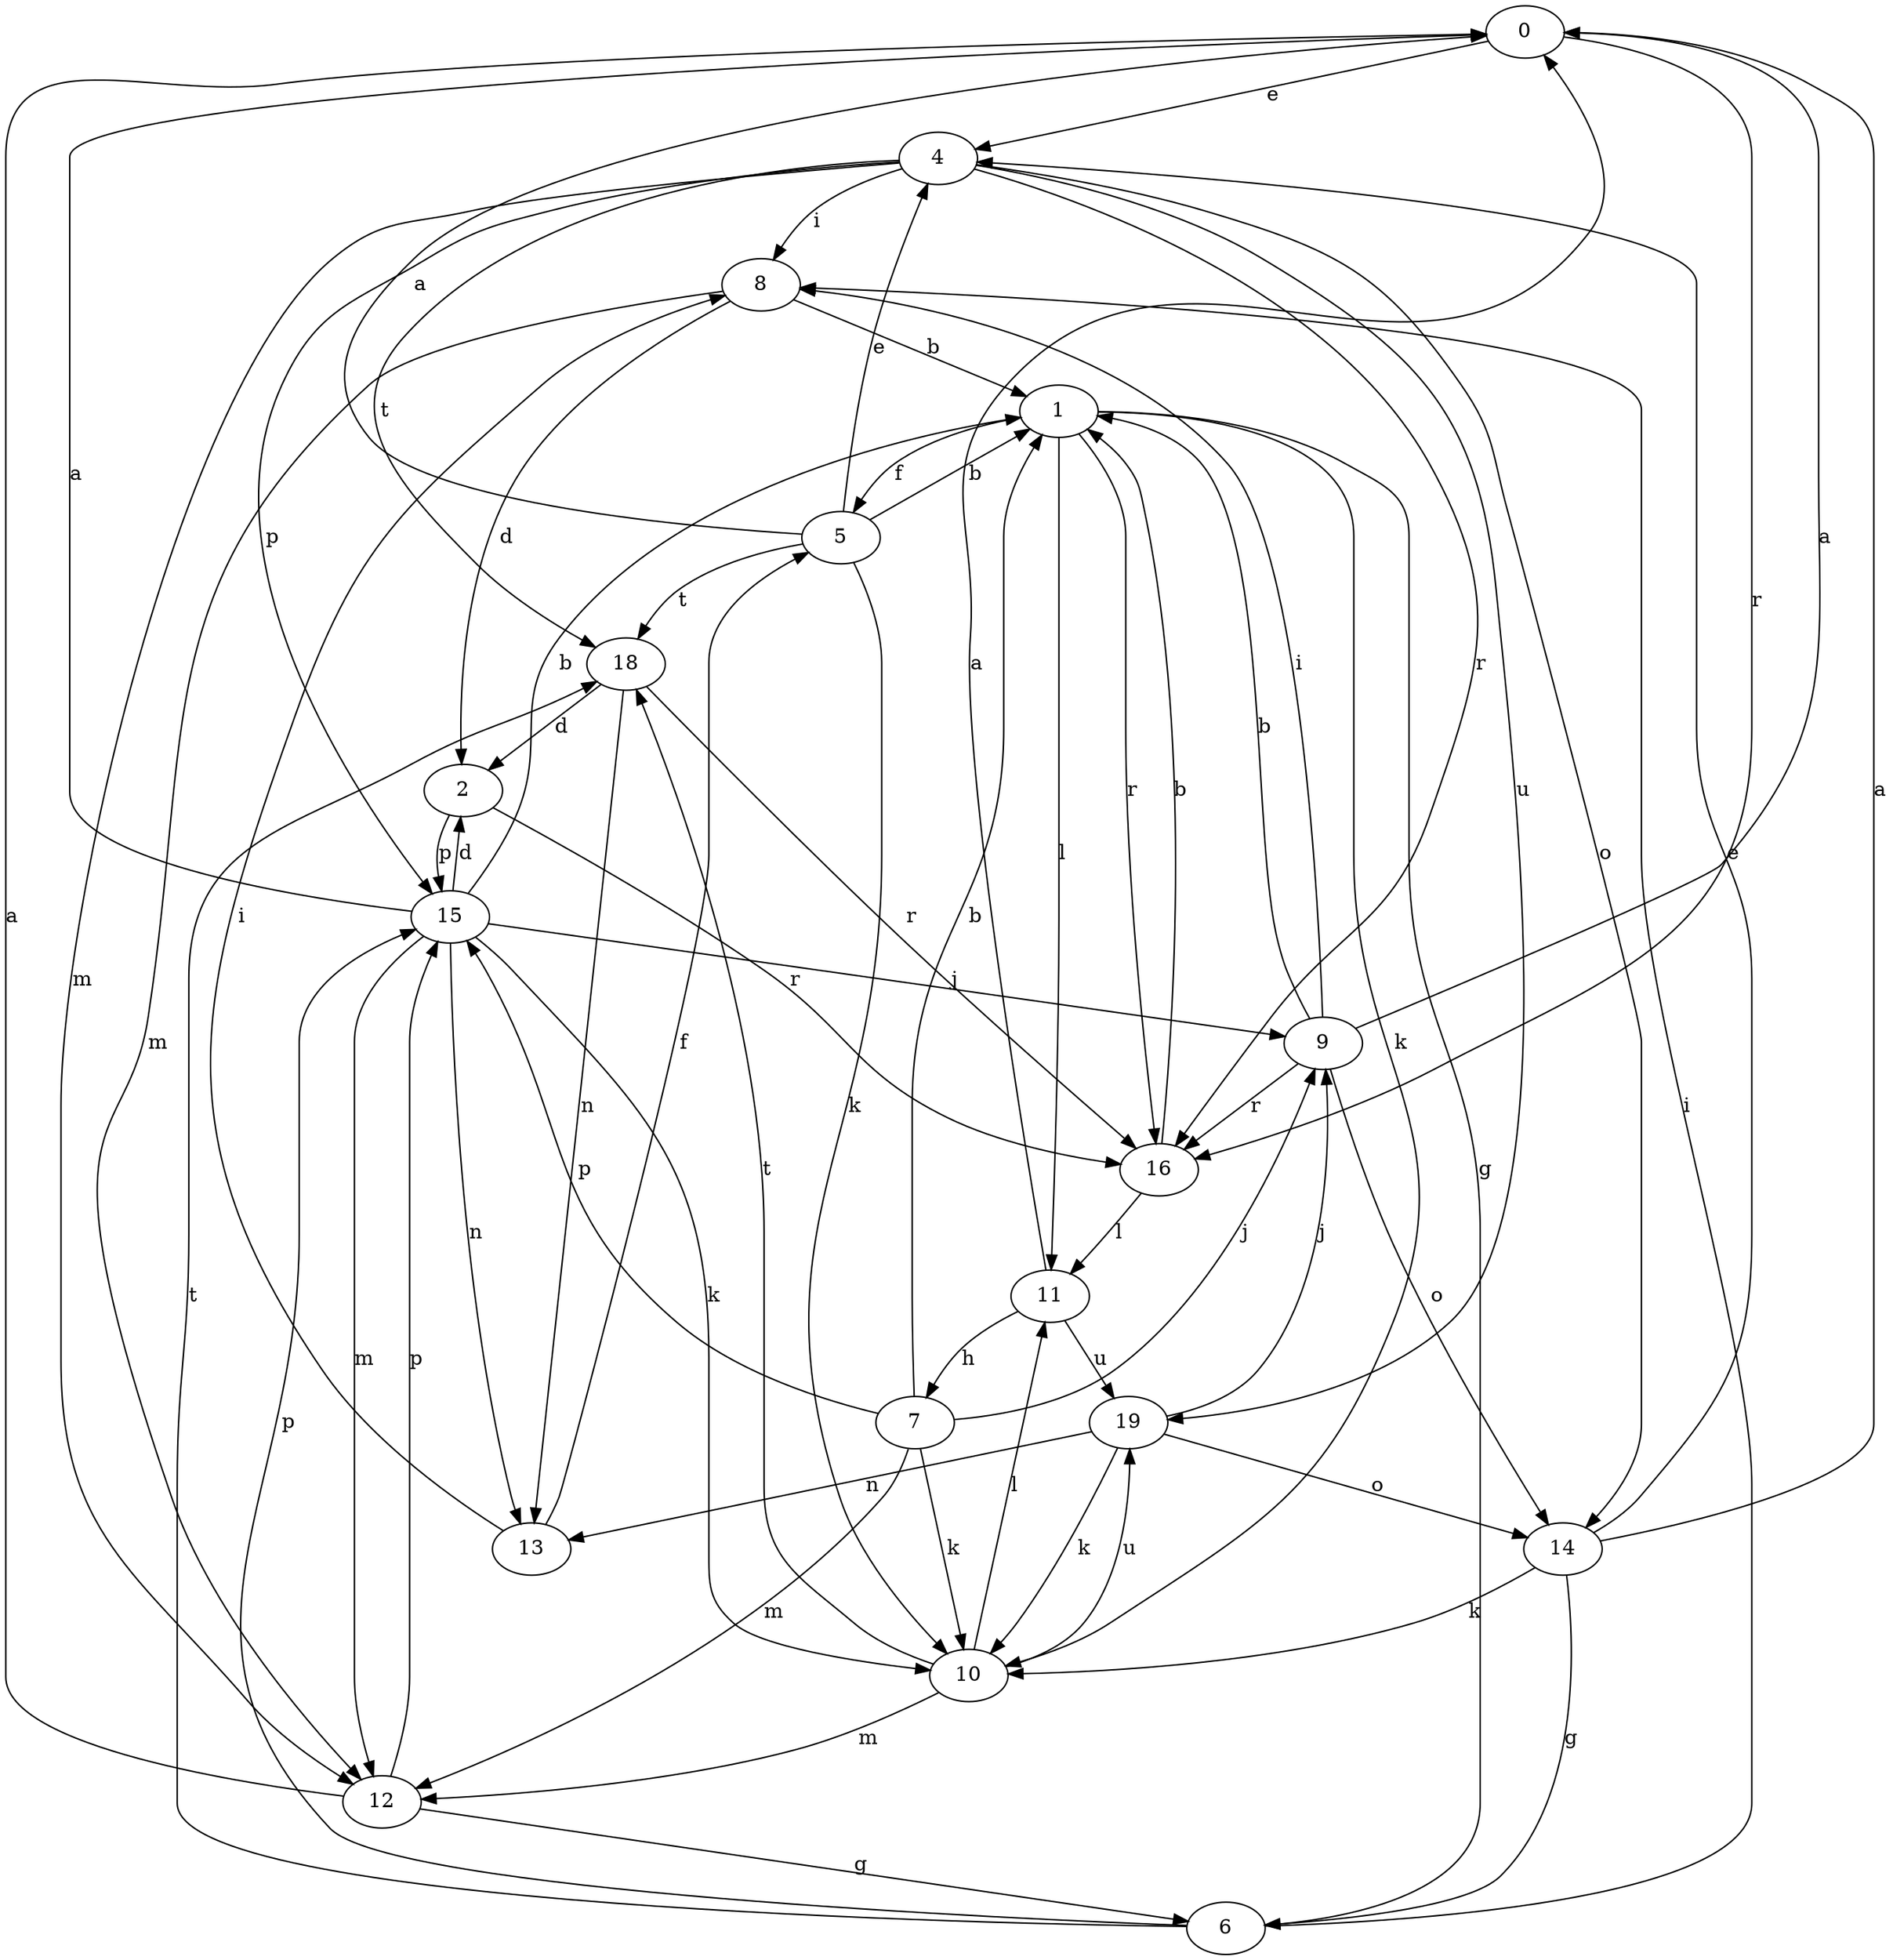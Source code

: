strict digraph  {
0;
1;
2;
4;
5;
6;
7;
8;
9;
10;
11;
12;
13;
14;
15;
16;
18;
19;
0 -> 4  [label=e];
0 -> 16  [label=r];
1 -> 5  [label=f];
1 -> 6  [label=g];
1 -> 10  [label=k];
1 -> 11  [label=l];
1 -> 16  [label=r];
2 -> 15  [label=p];
2 -> 16  [label=r];
4 -> 8  [label=i];
4 -> 12  [label=m];
4 -> 14  [label=o];
4 -> 15  [label=p];
4 -> 16  [label=r];
4 -> 18  [label=t];
4 -> 19  [label=u];
5 -> 0  [label=a];
5 -> 1  [label=b];
5 -> 4  [label=e];
5 -> 10  [label=k];
5 -> 18  [label=t];
6 -> 8  [label=i];
6 -> 15  [label=p];
6 -> 18  [label=t];
7 -> 1  [label=b];
7 -> 9  [label=j];
7 -> 10  [label=k];
7 -> 12  [label=m];
7 -> 15  [label=p];
8 -> 1  [label=b];
8 -> 2  [label=d];
8 -> 12  [label=m];
9 -> 0  [label=a];
9 -> 1  [label=b];
9 -> 8  [label=i];
9 -> 14  [label=o];
9 -> 16  [label=r];
10 -> 11  [label=l];
10 -> 12  [label=m];
10 -> 18  [label=t];
10 -> 19  [label=u];
11 -> 0  [label=a];
11 -> 7  [label=h];
11 -> 19  [label=u];
12 -> 0  [label=a];
12 -> 6  [label=g];
12 -> 15  [label=p];
13 -> 5  [label=f];
13 -> 8  [label=i];
14 -> 0  [label=a];
14 -> 4  [label=e];
14 -> 6  [label=g];
14 -> 10  [label=k];
15 -> 0  [label=a];
15 -> 1  [label=b];
15 -> 2  [label=d];
15 -> 9  [label=j];
15 -> 10  [label=k];
15 -> 12  [label=m];
15 -> 13  [label=n];
16 -> 1  [label=b];
16 -> 11  [label=l];
18 -> 2  [label=d];
18 -> 13  [label=n];
18 -> 16  [label=r];
19 -> 9  [label=j];
19 -> 10  [label=k];
19 -> 13  [label=n];
19 -> 14  [label=o];
}
